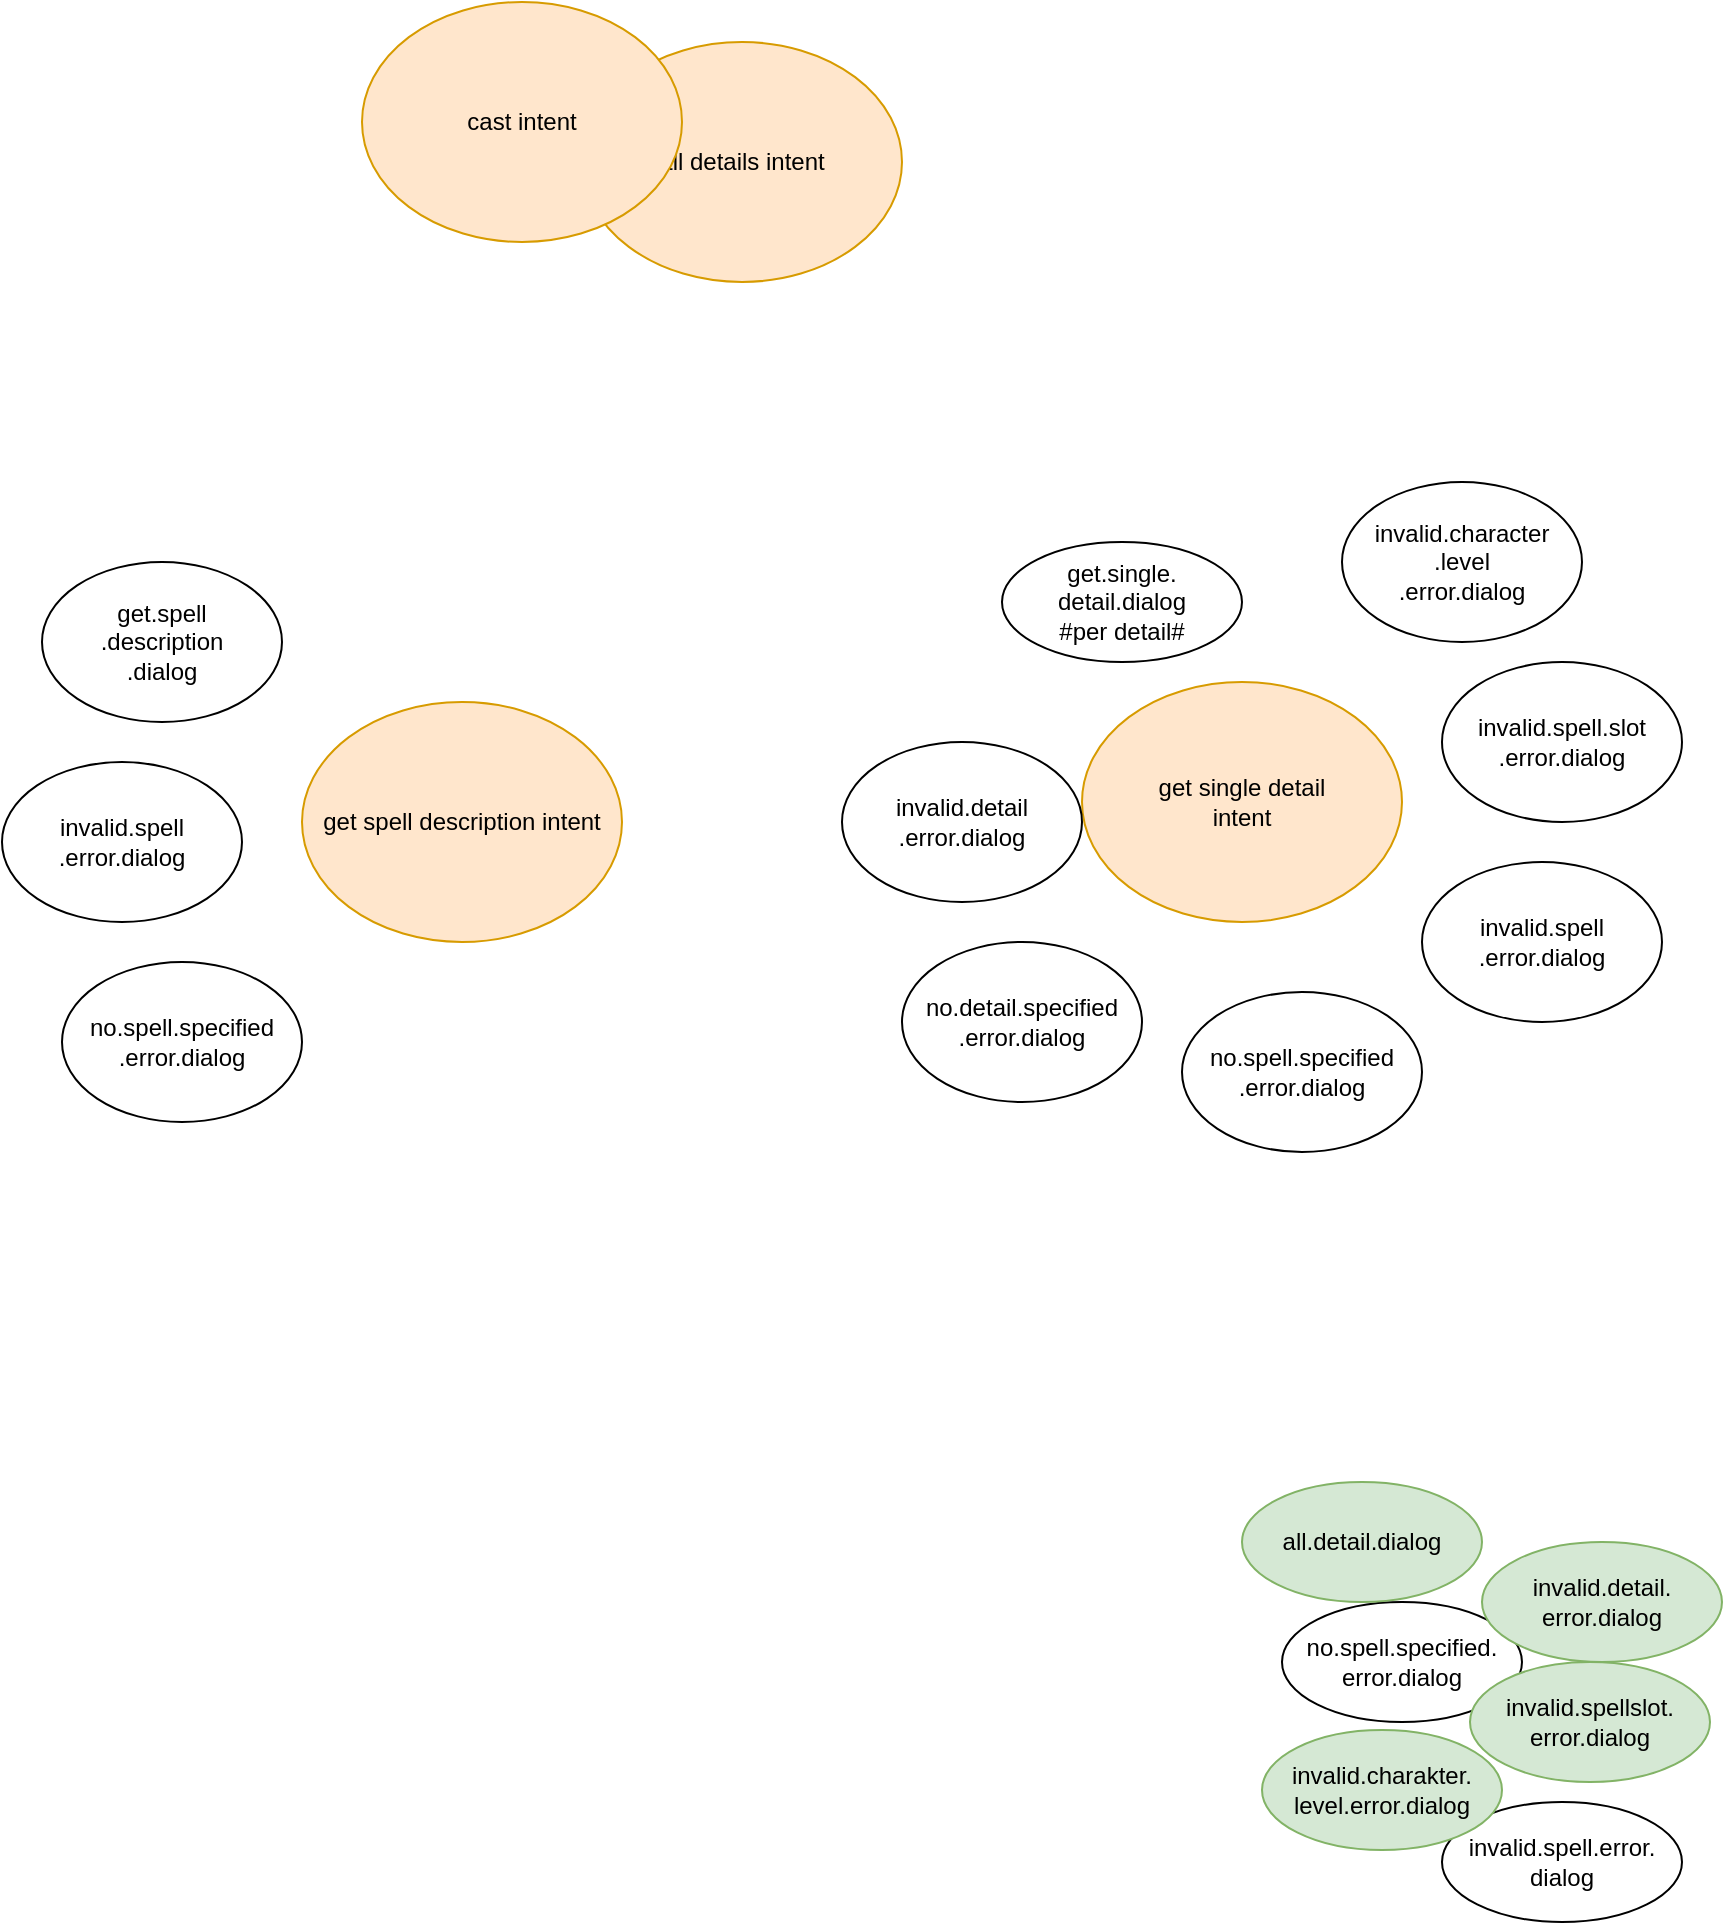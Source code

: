 <mxfile version="15.4.0" type="device"><diagram id="Ehb2cejAjsyU7AzATvCr" name="Seite-1"><mxGraphModel dx="1086" dy="806" grid="1" gridSize="10" guides="1" tooltips="1" connect="1" arrows="1" fold="1" page="1" pageScale="1" pageWidth="827" pageHeight="1169" math="0" shadow="0"><root><mxCell id="0"/><mxCell id="1" parent="0"/><mxCell id="gS6e-m_PlZvfoeBw2O-E-1" value="get.single.&lt;br&gt;detail.dialog&lt;br&gt;#per detail#" style="ellipse;whiteSpace=wrap;html=1;" vertex="1" parent="1"><mxGeometry x="510" y="320" width="120" height="60" as="geometry"/></mxCell><mxCell id="gS6e-m_PlZvfoeBw2O-E-10" value="no.spell.specified.&lt;br&gt;error.dialog" style="ellipse;whiteSpace=wrap;html=1;" vertex="1" parent="1"><mxGeometry x="650" y="850" width="120" height="60" as="geometry"/></mxCell><mxCell id="gS6e-m_PlZvfoeBw2O-E-11" value="invalid.spell.error.&lt;br&gt;dialog" style="ellipse;whiteSpace=wrap;html=1;" vertex="1" parent="1"><mxGeometry x="730" y="950" width="120" height="60" as="geometry"/></mxCell><mxCell id="gS6e-m_PlZvfoeBw2O-E-12" value="all.detail.dialog" style="ellipse;whiteSpace=wrap;html=1;fillColor=#d5e8d4;strokeColor=#82b366;" vertex="1" parent="1"><mxGeometry x="630" y="790" width="120" height="60" as="geometry"/></mxCell><mxCell id="gS6e-m_PlZvfoeBw2O-E-13" value="invalid.detail.&lt;br&gt;error.dialog" style="ellipse;whiteSpace=wrap;html=1;fillColor=#d5e8d4;strokeColor=#82b366;" vertex="1" parent="1"><mxGeometry x="750" y="820" width="120" height="60" as="geometry"/></mxCell><mxCell id="gS6e-m_PlZvfoeBw2O-E-14" value="invalid.spellslot.&lt;br&gt;error.dialog" style="ellipse;whiteSpace=wrap;html=1;fillColor=#d5e8d4;strokeColor=#82b366;" vertex="1" parent="1"><mxGeometry x="744" y="880" width="120" height="60" as="geometry"/></mxCell><mxCell id="gS6e-m_PlZvfoeBw2O-E-15" value="invalid.charakter.&lt;br&gt;level.error.dialog" style="ellipse;whiteSpace=wrap;html=1;fillColor=#d5e8d4;strokeColor=#82b366;" vertex="1" parent="1"><mxGeometry x="640" y="914" width="120" height="60" as="geometry"/></mxCell><mxCell id="gS6e-m_PlZvfoeBw2O-E-40" value="get spell description intent" style="ellipse;whiteSpace=wrap;html=1;fillColor=#ffe6cc;strokeColor=#d79b00;" vertex="1" parent="1"><mxGeometry x="160" y="400" width="160" height="120" as="geometry"/></mxCell><mxCell id="gS6e-m_PlZvfoeBw2O-E-41" value="all details intent" style="ellipse;whiteSpace=wrap;html=1;fillColor=#ffe6cc;strokeColor=#d79b00;" vertex="1" parent="1"><mxGeometry x="300" y="70" width="160" height="120" as="geometry"/></mxCell><mxCell id="gS6e-m_PlZvfoeBw2O-E-42" value="get single detail &lt;br&gt;intent" style="ellipse;whiteSpace=wrap;html=1;fillColor=#ffe6cc;strokeColor=#d79b00;" vertex="1" parent="1"><mxGeometry x="550" y="390" width="160" height="120" as="geometry"/></mxCell><mxCell id="gS6e-m_PlZvfoeBw2O-E-44" value="cast intent" style="ellipse;whiteSpace=wrap;html=1;fillColor=#ffe6cc;strokeColor=#d79b00;" vertex="1" parent="1"><mxGeometry x="190" y="50" width="160" height="120" as="geometry"/></mxCell><mxCell id="gS6e-m_PlZvfoeBw2O-E-45" value="no.spell.specified&lt;br&gt;.error.dialog" style="ellipse;whiteSpace=wrap;html=1;fillColor=default;" vertex="1" parent="1"><mxGeometry x="40" y="530" width="120" height="80" as="geometry"/></mxCell><mxCell id="gS6e-m_PlZvfoeBw2O-E-46" value="invalid.spell&lt;br&gt;.error.dialog" style="ellipse;whiteSpace=wrap;html=1;fillColor=default;" vertex="1" parent="1"><mxGeometry x="10" y="430" width="120" height="80" as="geometry"/></mxCell><mxCell id="gS6e-m_PlZvfoeBw2O-E-47" value="get.spell&lt;br&gt;.description&lt;br&gt;.dialog" style="ellipse;whiteSpace=wrap;html=1;fillColor=default;" vertex="1" parent="1"><mxGeometry x="30" y="330" width="120" height="80" as="geometry"/></mxCell><mxCell id="gS6e-m_PlZvfoeBw2O-E-49" value="no.spell.specified&lt;br&gt;.error.dialog" style="ellipse;whiteSpace=wrap;html=1;fillColor=default;" vertex="1" parent="1"><mxGeometry x="600" y="545" width="120" height="80" as="geometry"/></mxCell><mxCell id="gS6e-m_PlZvfoeBw2O-E-50" value="invalid.spell&lt;br&gt;.error.dialog" style="ellipse;whiteSpace=wrap;html=1;fillColor=default;" vertex="1" parent="1"><mxGeometry x="720" y="480" width="120" height="80" as="geometry"/></mxCell><mxCell id="gS6e-m_PlZvfoeBw2O-E-51" value="no.detail.specified&lt;br&gt;.error.dialog" style="ellipse;whiteSpace=wrap;html=1;fillColor=default;" vertex="1" parent="1"><mxGeometry x="460" y="520" width="120" height="80" as="geometry"/></mxCell><mxCell id="gS6e-m_PlZvfoeBw2O-E-52" value="invalid.detail&lt;br&gt;.error.dialog" style="ellipse;whiteSpace=wrap;html=1;fillColor=default;" vertex="1" parent="1"><mxGeometry x="430" y="420" width="120" height="80" as="geometry"/></mxCell><mxCell id="gS6e-m_PlZvfoeBw2O-E-53" value="invalid.spell.slot&lt;br&gt;.error.dialog" style="ellipse;whiteSpace=wrap;html=1;fillColor=default;" vertex="1" parent="1"><mxGeometry x="730" y="380" width="120" height="80" as="geometry"/></mxCell><mxCell id="gS6e-m_PlZvfoeBw2O-E-54" value="invalid.character&lt;br&gt;.level&lt;br&gt;.error.dialog" style="ellipse;whiteSpace=wrap;html=1;fillColor=default;" vertex="1" parent="1"><mxGeometry x="680" y="290" width="120" height="80" as="geometry"/></mxCell></root></mxGraphModel></diagram></mxfile>